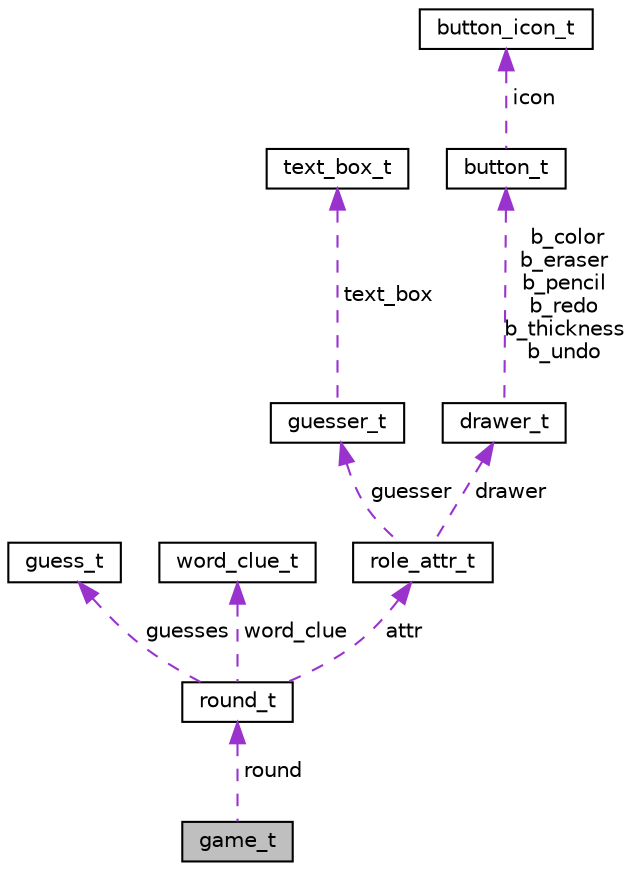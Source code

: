 digraph "game_t"
{
 // LATEX_PDF_SIZE
  edge [fontname="Helvetica",fontsize="10",labelfontname="Helvetica",labelfontsize="10"];
  node [fontname="Helvetica",fontsize="10",shape=record];
  Node1 [label="game_t",height=0.2,width=0.4,color="black", fillcolor="grey75", style="filled", fontcolor="black",tooltip=" "];
  Node2 -> Node1 [dir="back",color="darkorchid3",fontsize="10",style="dashed",label=" round" ,fontname="Helvetica"];
  Node2 [label="round_t",height=0.2,width=0.4,color="black", fillcolor="white", style="filled",URL="$structround__t.html",tooltip=" "];
  Node3 -> Node2 [dir="back",color="darkorchid3",fontsize="10",style="dashed",label=" guesses" ,fontname="Helvetica"];
  Node3 [label="guess_t",height=0.2,width=0.4,color="black", fillcolor="white", style="filled",URL="$structguess__t.html",tooltip=" "];
  Node4 -> Node2 [dir="back",color="darkorchid3",fontsize="10",style="dashed",label=" word_clue" ,fontname="Helvetica"];
  Node4 [label="word_clue_t",height=0.2,width=0.4,color="black", fillcolor="white", style="filled",URL="$structword__clue__t.html",tooltip=" "];
  Node5 -> Node2 [dir="back",color="darkorchid3",fontsize="10",style="dashed",label=" attr" ,fontname="Helvetica"];
  Node5 [label="role_attr_t",height=0.2,width=0.4,color="black", fillcolor="white", style="filled",URL="$unionrole__attr__t.html",tooltip=" "];
  Node6 -> Node5 [dir="back",color="darkorchid3",fontsize="10",style="dashed",label=" guesser" ,fontname="Helvetica"];
  Node6 [label="guesser_t",height=0.2,width=0.4,color="black", fillcolor="white", style="filled",URL="$structguesser__t.html",tooltip=" "];
  Node7 -> Node6 [dir="back",color="darkorchid3",fontsize="10",style="dashed",label=" text_box" ,fontname="Helvetica"];
  Node7 [label="text_box_t",height=0.2,width=0.4,color="black", fillcolor="white", style="filled",URL="$structtext__box__t.html",tooltip="Text box info."];
  Node8 -> Node5 [dir="back",color="darkorchid3",fontsize="10",style="dashed",label=" drawer" ,fontname="Helvetica"];
  Node8 [label="drawer_t",height=0.2,width=0.4,color="black", fillcolor="white", style="filled",URL="$structdrawer__t.html",tooltip=" "];
  Node9 -> Node8 [dir="back",color="darkorchid3",fontsize="10",style="dashed",label=" b_color\nb_eraser\nb_pencil\nb_redo\nb_thickness\nb_undo" ,fontname="Helvetica"];
  Node9 [label="button_t",height=0.2,width=0.4,color="black", fillcolor="white", style="filled",URL="$structbutton__t.html",tooltip=" "];
  Node10 -> Node9 [dir="back",color="darkorchid3",fontsize="10",style="dashed",label=" icon" ,fontname="Helvetica"];
  Node10 [label="button_icon_t",height=0.2,width=0.4,color="black", fillcolor="white", style="filled",URL="$structbutton__icon__t.html",tooltip=" "];
}
